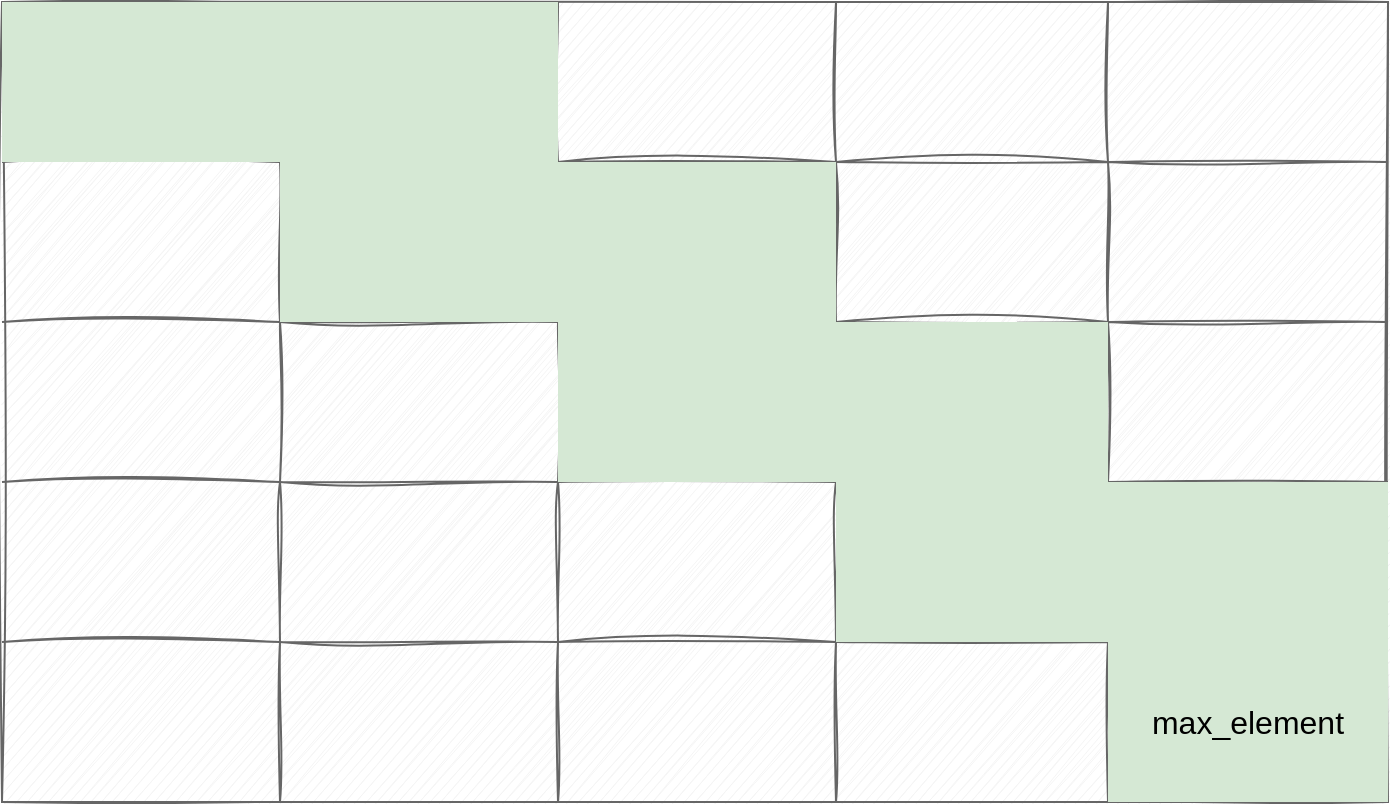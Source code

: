 <mxfile version="26.0.11">
  <diagram name="Page-1" id="tjJ1cWkLdP63_gCzhQE7">
    <mxGraphModel dx="1434" dy="907" grid="1" gridSize="10" guides="1" tooltips="1" connect="1" arrows="1" fold="1" page="1" pageScale="1" pageWidth="850" pageHeight="1100" math="0" shadow="0">
      <root>
        <mxCell id="0" />
        <mxCell id="1" parent="0" />
        <mxCell id="19ENwZ6T9eExUNmLZDki-1" value="" style="shape=table;startSize=0;container=1;collapsible=0;childLayout=tableLayout;fontSize=16;fillColor=#f5f5f5;strokeColor=#666666;fontColor=#333333;sketch=1;curveFitting=1;jiggle=2;" vertex="1" parent="1">
          <mxGeometry x="150" y="290" width="693" height="400" as="geometry" />
        </mxCell>
        <mxCell id="19ENwZ6T9eExUNmLZDki-18" style="shape=tableRow;horizontal=0;startSize=0;swimlaneHead=0;swimlaneBody=0;strokeColor=inherit;top=0;left=0;bottom=0;right=0;collapsible=0;dropTarget=0;fillColor=none;points=[[0,0.5],[1,0.5]];portConstraint=eastwest;fontSize=16;" vertex="1" parent="19ENwZ6T9eExUNmLZDki-1">
          <mxGeometry width="693" height="80" as="geometry" />
        </mxCell>
        <mxCell id="19ENwZ6T9eExUNmLZDki-23" style="shape=partialRectangle;html=1;whiteSpace=wrap;connectable=0;strokeColor=#82b366;overflow=hidden;fillColor=#d5e8d4;top=0;left=0;bottom=0;right=0;pointerEvents=1;fontSize=16;" vertex="1" parent="19ENwZ6T9eExUNmLZDki-18">
          <mxGeometry width="139" height="80" as="geometry">
            <mxRectangle width="139" height="80" as="alternateBounds" />
          </mxGeometry>
        </mxCell>
        <mxCell id="19ENwZ6T9eExUNmLZDki-19" style="shape=partialRectangle;html=1;whiteSpace=wrap;connectable=0;strokeColor=#82b366;overflow=hidden;fillColor=#d5e8d4;top=0;left=0;bottom=0;right=0;pointerEvents=1;fontSize=16;" vertex="1" parent="19ENwZ6T9eExUNmLZDki-18">
          <mxGeometry x="139" width="139" height="80" as="geometry">
            <mxRectangle width="139" height="80" as="alternateBounds" />
          </mxGeometry>
        </mxCell>
        <mxCell id="19ENwZ6T9eExUNmLZDki-20" style="shape=partialRectangle;html=1;whiteSpace=wrap;connectable=0;strokeColor=inherit;overflow=hidden;fillColor=none;top=0;left=0;bottom=0;right=0;pointerEvents=1;fontSize=16;" vertex="1" parent="19ENwZ6T9eExUNmLZDki-18">
          <mxGeometry x="278" width="139" height="80" as="geometry">
            <mxRectangle width="139" height="80" as="alternateBounds" />
          </mxGeometry>
        </mxCell>
        <mxCell id="19ENwZ6T9eExUNmLZDki-21" style="shape=partialRectangle;html=1;whiteSpace=wrap;connectable=0;strokeColor=inherit;overflow=hidden;fillColor=none;top=0;left=0;bottom=0;right=0;pointerEvents=1;fontSize=16;" vertex="1" parent="19ENwZ6T9eExUNmLZDki-18">
          <mxGeometry x="417" width="136" height="80" as="geometry">
            <mxRectangle width="136" height="80" as="alternateBounds" />
          </mxGeometry>
        </mxCell>
        <mxCell id="19ENwZ6T9eExUNmLZDki-22" style="shape=partialRectangle;html=1;whiteSpace=wrap;connectable=0;strokeColor=inherit;overflow=hidden;fillColor=none;top=0;left=0;bottom=0;right=0;pointerEvents=1;fontSize=16;" vertex="1" parent="19ENwZ6T9eExUNmLZDki-18">
          <mxGeometry x="553" width="140" height="80" as="geometry">
            <mxRectangle width="140" height="80" as="alternateBounds" />
          </mxGeometry>
        </mxCell>
        <mxCell id="19ENwZ6T9eExUNmLZDki-2" value="" style="shape=tableRow;horizontal=0;startSize=0;swimlaneHead=0;swimlaneBody=0;strokeColor=inherit;top=0;left=0;bottom=0;right=0;collapsible=0;dropTarget=0;fillColor=none;points=[[0,0.5],[1,0.5]];portConstraint=eastwest;fontSize=16;" vertex="1" parent="19ENwZ6T9eExUNmLZDki-1">
          <mxGeometry y="80" width="693" height="80" as="geometry" />
        </mxCell>
        <mxCell id="19ENwZ6T9eExUNmLZDki-24" style="shape=partialRectangle;html=1;whiteSpace=wrap;connectable=0;strokeColor=inherit;overflow=hidden;fillColor=none;top=0;left=0;bottom=0;right=0;pointerEvents=1;fontSize=16;" vertex="1" parent="19ENwZ6T9eExUNmLZDki-2">
          <mxGeometry width="139" height="80" as="geometry">
            <mxRectangle width="139" height="80" as="alternateBounds" />
          </mxGeometry>
        </mxCell>
        <mxCell id="19ENwZ6T9eExUNmLZDki-15" style="shape=partialRectangle;html=1;whiteSpace=wrap;connectable=0;strokeColor=#82b366;overflow=hidden;fillColor=#d5e8d4;top=0;left=0;bottom=0;right=0;pointerEvents=1;fontSize=16;" vertex="1" parent="19ENwZ6T9eExUNmLZDki-2">
          <mxGeometry x="139" width="139" height="80" as="geometry">
            <mxRectangle width="139" height="80" as="alternateBounds" />
          </mxGeometry>
        </mxCell>
        <mxCell id="19ENwZ6T9eExUNmLZDki-3" value="" style="shape=partialRectangle;html=1;whiteSpace=wrap;connectable=0;strokeColor=#82b366;overflow=hidden;fillColor=#d5e8d4;top=0;left=0;bottom=0;right=0;pointerEvents=1;fontSize=16;" vertex="1" parent="19ENwZ6T9eExUNmLZDki-2">
          <mxGeometry x="278" width="139" height="80" as="geometry">
            <mxRectangle width="139" height="80" as="alternateBounds" />
          </mxGeometry>
        </mxCell>
        <mxCell id="19ENwZ6T9eExUNmLZDki-4" value="" style="shape=partialRectangle;html=1;whiteSpace=wrap;connectable=0;strokeColor=inherit;overflow=hidden;fillColor=none;top=0;left=0;bottom=0;right=0;pointerEvents=1;fontSize=16;" vertex="1" parent="19ENwZ6T9eExUNmLZDki-2">
          <mxGeometry x="417" width="136" height="80" as="geometry">
            <mxRectangle width="136" height="80" as="alternateBounds" />
          </mxGeometry>
        </mxCell>
        <mxCell id="19ENwZ6T9eExUNmLZDki-5" value="" style="shape=partialRectangle;html=1;whiteSpace=wrap;connectable=0;strokeColor=inherit;overflow=hidden;fillColor=none;top=0;left=0;bottom=0;right=0;pointerEvents=1;fontSize=16;" vertex="1" parent="19ENwZ6T9eExUNmLZDki-2">
          <mxGeometry x="553" width="140" height="80" as="geometry">
            <mxRectangle width="140" height="80" as="alternateBounds" />
          </mxGeometry>
        </mxCell>
        <mxCell id="19ENwZ6T9eExUNmLZDki-6" value="" style="shape=tableRow;horizontal=0;startSize=0;swimlaneHead=0;swimlaneBody=0;strokeColor=inherit;top=0;left=0;bottom=0;right=0;collapsible=0;dropTarget=0;fillColor=none;points=[[0,0.5],[1,0.5]];portConstraint=eastwest;fontSize=16;" vertex="1" parent="19ENwZ6T9eExUNmLZDki-1">
          <mxGeometry y="160" width="693" height="80" as="geometry" />
        </mxCell>
        <mxCell id="19ENwZ6T9eExUNmLZDki-25" style="shape=partialRectangle;html=1;whiteSpace=wrap;connectable=0;strokeColor=inherit;overflow=hidden;fillColor=none;top=0;left=0;bottom=0;right=0;pointerEvents=1;fontSize=16;" vertex="1" parent="19ENwZ6T9eExUNmLZDki-6">
          <mxGeometry width="139" height="80" as="geometry">
            <mxRectangle width="139" height="80" as="alternateBounds" />
          </mxGeometry>
        </mxCell>
        <mxCell id="19ENwZ6T9eExUNmLZDki-16" style="shape=partialRectangle;html=1;whiteSpace=wrap;connectable=0;strokeColor=inherit;overflow=hidden;fillColor=none;top=0;left=0;bottom=0;right=0;pointerEvents=1;fontSize=16;" vertex="1" parent="19ENwZ6T9eExUNmLZDki-6">
          <mxGeometry x="139" width="139" height="80" as="geometry">
            <mxRectangle width="139" height="80" as="alternateBounds" />
          </mxGeometry>
        </mxCell>
        <mxCell id="19ENwZ6T9eExUNmLZDki-7" value="" style="shape=partialRectangle;html=1;whiteSpace=wrap;connectable=0;strokeColor=#82b366;overflow=hidden;fillColor=#d5e8d4;top=0;left=0;bottom=0;right=0;pointerEvents=1;fontSize=16;" vertex="1" parent="19ENwZ6T9eExUNmLZDki-6">
          <mxGeometry x="278" width="139" height="80" as="geometry">
            <mxRectangle width="139" height="80" as="alternateBounds" />
          </mxGeometry>
        </mxCell>
        <mxCell id="19ENwZ6T9eExUNmLZDki-8" value="" style="shape=partialRectangle;html=1;whiteSpace=wrap;connectable=0;strokeColor=#82b366;overflow=hidden;fillColor=#d5e8d4;top=0;left=0;bottom=0;right=0;pointerEvents=1;fontSize=16;" vertex="1" parent="19ENwZ6T9eExUNmLZDki-6">
          <mxGeometry x="417" width="136" height="80" as="geometry">
            <mxRectangle width="136" height="80" as="alternateBounds" />
          </mxGeometry>
        </mxCell>
        <mxCell id="19ENwZ6T9eExUNmLZDki-9" value="" style="shape=partialRectangle;html=1;whiteSpace=wrap;connectable=0;strokeColor=inherit;overflow=hidden;fillColor=none;top=0;left=0;bottom=0;right=0;pointerEvents=1;fontSize=16;" vertex="1" parent="19ENwZ6T9eExUNmLZDki-6">
          <mxGeometry x="553" width="140" height="80" as="geometry">
            <mxRectangle width="140" height="80" as="alternateBounds" />
          </mxGeometry>
        </mxCell>
        <mxCell id="19ENwZ6T9eExUNmLZDki-10" value="" style="shape=tableRow;horizontal=0;startSize=0;swimlaneHead=0;swimlaneBody=0;strokeColor=inherit;top=0;left=0;bottom=0;right=0;collapsible=0;dropTarget=0;fillColor=none;points=[[0,0.5],[1,0.5]];portConstraint=eastwest;fontSize=16;" vertex="1" parent="19ENwZ6T9eExUNmLZDki-1">
          <mxGeometry y="240" width="693" height="80" as="geometry" />
        </mxCell>
        <mxCell id="19ENwZ6T9eExUNmLZDki-26" style="shape=partialRectangle;html=1;whiteSpace=wrap;connectable=0;strokeColor=inherit;overflow=hidden;fillColor=none;top=0;left=0;bottom=0;right=0;pointerEvents=1;fontSize=16;" vertex="1" parent="19ENwZ6T9eExUNmLZDki-10">
          <mxGeometry width="139" height="80" as="geometry">
            <mxRectangle width="139" height="80" as="alternateBounds" />
          </mxGeometry>
        </mxCell>
        <mxCell id="19ENwZ6T9eExUNmLZDki-17" style="shape=partialRectangle;html=1;whiteSpace=wrap;connectable=0;strokeColor=inherit;overflow=hidden;fillColor=none;top=0;left=0;bottom=0;right=0;pointerEvents=1;fontSize=16;" vertex="1" parent="19ENwZ6T9eExUNmLZDki-10">
          <mxGeometry x="139" width="139" height="80" as="geometry">
            <mxRectangle width="139" height="80" as="alternateBounds" />
          </mxGeometry>
        </mxCell>
        <mxCell id="19ENwZ6T9eExUNmLZDki-11" value="" style="shape=partialRectangle;html=1;whiteSpace=wrap;connectable=0;strokeColor=inherit;overflow=hidden;fillColor=none;top=0;left=0;bottom=0;right=0;pointerEvents=1;fontSize=16;" vertex="1" parent="19ENwZ6T9eExUNmLZDki-10">
          <mxGeometry x="278" width="139" height="80" as="geometry">
            <mxRectangle width="139" height="80" as="alternateBounds" />
          </mxGeometry>
        </mxCell>
        <mxCell id="19ENwZ6T9eExUNmLZDki-12" value="" style="shape=partialRectangle;html=1;whiteSpace=wrap;connectable=0;strokeColor=#82b366;overflow=hidden;fillColor=#d5e8d4;top=0;left=0;bottom=0;right=0;pointerEvents=1;fontSize=16;" vertex="1" parent="19ENwZ6T9eExUNmLZDki-10">
          <mxGeometry x="417" width="136" height="80" as="geometry">
            <mxRectangle width="136" height="80" as="alternateBounds" />
          </mxGeometry>
        </mxCell>
        <mxCell id="19ENwZ6T9eExUNmLZDki-13" value="" style="shape=partialRectangle;html=1;whiteSpace=wrap;connectable=0;strokeColor=#82b366;overflow=hidden;fillColor=#d5e8d4;top=0;left=0;bottom=0;right=0;pointerEvents=1;fontSize=16;" vertex="1" parent="19ENwZ6T9eExUNmLZDki-10">
          <mxGeometry x="553" width="140" height="80" as="geometry">
            <mxRectangle width="140" height="80" as="alternateBounds" />
          </mxGeometry>
        </mxCell>
        <mxCell id="19ENwZ6T9eExUNmLZDki-27" style="shape=tableRow;horizontal=0;startSize=0;swimlaneHead=0;swimlaneBody=0;strokeColor=inherit;top=0;left=0;bottom=0;right=0;collapsible=0;dropTarget=0;fillColor=none;points=[[0,0.5],[1,0.5]];portConstraint=eastwest;fontSize=16;" vertex="1" parent="19ENwZ6T9eExUNmLZDki-1">
          <mxGeometry y="320" width="693" height="80" as="geometry" />
        </mxCell>
        <mxCell id="19ENwZ6T9eExUNmLZDki-28" style="shape=partialRectangle;html=1;whiteSpace=wrap;connectable=0;strokeColor=inherit;overflow=hidden;fillColor=none;top=0;left=0;bottom=0;right=0;pointerEvents=1;fontSize=16;" vertex="1" parent="19ENwZ6T9eExUNmLZDki-27">
          <mxGeometry width="139" height="80" as="geometry">
            <mxRectangle width="139" height="80" as="alternateBounds" />
          </mxGeometry>
        </mxCell>
        <mxCell id="19ENwZ6T9eExUNmLZDki-29" style="shape=partialRectangle;html=1;whiteSpace=wrap;connectable=0;strokeColor=inherit;overflow=hidden;fillColor=none;top=0;left=0;bottom=0;right=0;pointerEvents=1;fontSize=16;" vertex="1" parent="19ENwZ6T9eExUNmLZDki-27">
          <mxGeometry x="139" width="139" height="80" as="geometry">
            <mxRectangle width="139" height="80" as="alternateBounds" />
          </mxGeometry>
        </mxCell>
        <mxCell id="19ENwZ6T9eExUNmLZDki-30" style="shape=partialRectangle;html=1;whiteSpace=wrap;connectable=0;strokeColor=inherit;overflow=hidden;fillColor=none;top=0;left=0;bottom=0;right=0;pointerEvents=1;fontSize=16;" vertex="1" parent="19ENwZ6T9eExUNmLZDki-27">
          <mxGeometry x="278" width="139" height="80" as="geometry">
            <mxRectangle width="139" height="80" as="alternateBounds" />
          </mxGeometry>
        </mxCell>
        <mxCell id="19ENwZ6T9eExUNmLZDki-31" style="shape=partialRectangle;html=1;whiteSpace=wrap;connectable=0;strokeColor=inherit;overflow=hidden;fillColor=none;top=0;left=0;bottom=0;right=0;pointerEvents=1;fontSize=16;" vertex="1" parent="19ENwZ6T9eExUNmLZDki-27">
          <mxGeometry x="417" width="136" height="80" as="geometry">
            <mxRectangle width="136" height="80" as="alternateBounds" />
          </mxGeometry>
        </mxCell>
        <mxCell id="19ENwZ6T9eExUNmLZDki-32" value="max_element" style="shape=partialRectangle;html=1;whiteSpace=wrap;connectable=0;strokeColor=#82b366;overflow=hidden;fillColor=#d5e8d4;top=0;left=0;bottom=0;right=0;pointerEvents=1;fontSize=16;" vertex="1" parent="19ENwZ6T9eExUNmLZDki-27">
          <mxGeometry x="553" width="140" height="80" as="geometry">
            <mxRectangle width="140" height="80" as="alternateBounds" />
          </mxGeometry>
        </mxCell>
      </root>
    </mxGraphModel>
  </diagram>
</mxfile>
